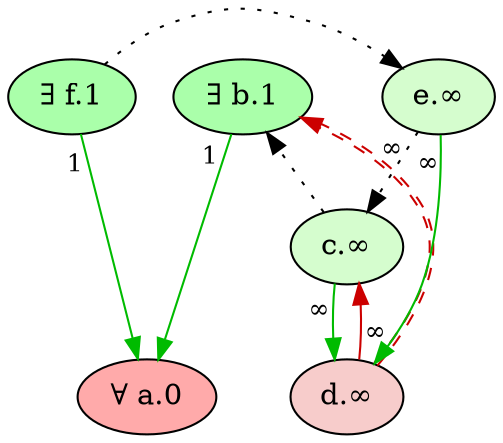 digraph {
    // Node defaults can be set here if needed
    "a" [style="filled" fillcolor="#FFAAAA" label="∀ a.0" fontsize=14]
    "f" [style="filled" fillcolor="#AAFFAA" label="∃ f.1" fontsize=14]
    "b" [style="filled" fillcolor="#AAFFAA" label="∃ b.1" fontsize=14]
    "c" [style="filled" fillcolor="#d5fdce" label="c.∞" fontsize=14]
    "d" [style="filled" fillcolor="#f7cccb" label="d.∞" fontsize=14]
    "e" [style="filled" fillcolor="#d5fdce" label="e.∞" fontsize=14]
    edge[labeldistance=1.5 fontsize=12]
    "b" -> "a" [color="#00BB00" style="solid" dir="forward" taillabel="1" ]
    "c" -> "b" [color="black" style="dotted" dir="forward" taillabel="" constraint=false]
    "c" -> "d" [color="#00BB00" style="solid" dir="forward" taillabel="∞" ]
    "d" -> "b" [color="#CC0000:#CC0000" style="dashed" dir="forward" taillabel="" constraint=false]
    "d" -> "c" [color="#CC0000" style="solid" dir="forward" taillabel="∞" ]
    "e" -> "c" [color="black" style="dotted" dir="forward" taillabel="∞" ]
    "e" -> "d" [color="#00BB00" style="solid" dir="forward" taillabel="∞" ]
    "f" -> "e" [color="black" style="dotted" dir="forward" taillabel="" constraint=false]
    "f" -> "a" [color="#00BB00" style="solid" dir="forward" taillabel="1" ]
    {rank = max a}
    {rank = min f b}
}